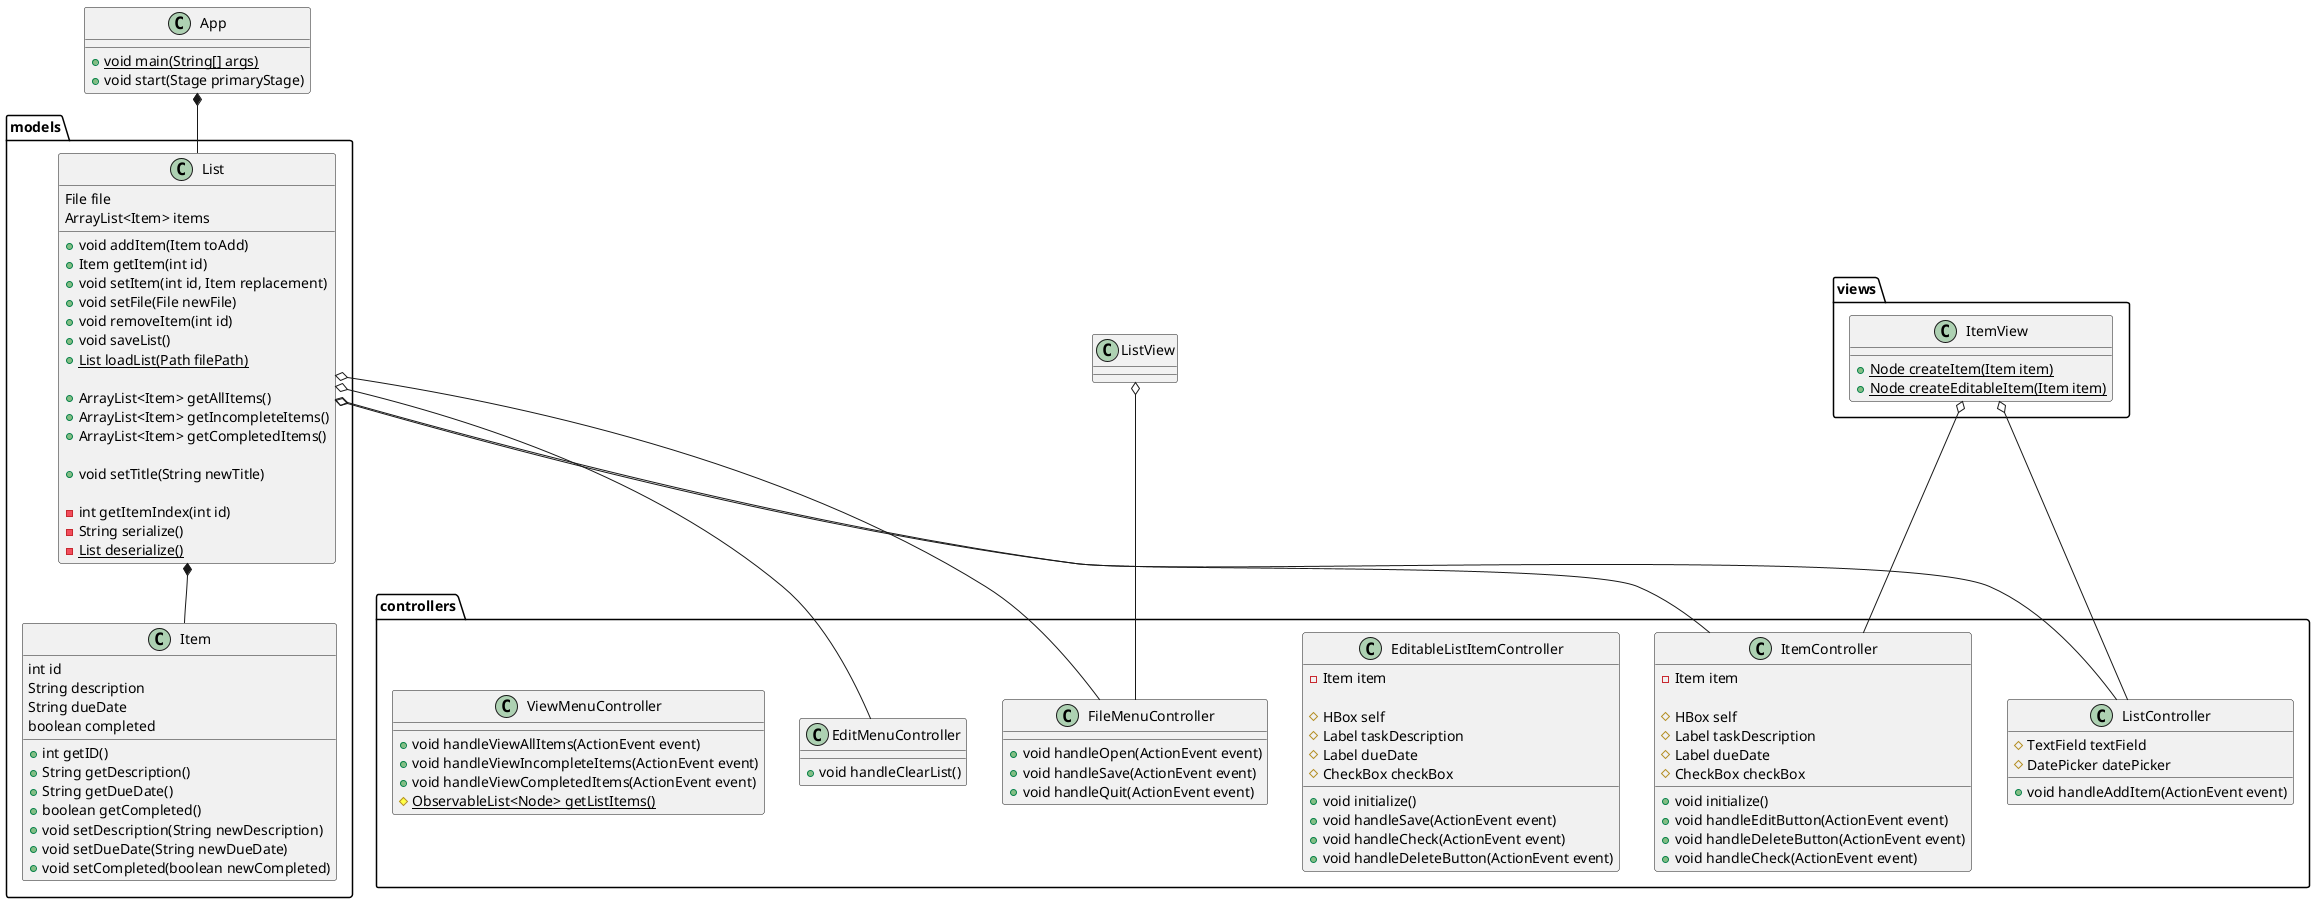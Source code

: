 @startuml
'https://plantuml.com/class-diagram

'Main entrypoint

class App {
    +{static} void main(String[] args)
    +void start(Stage primaryStage)
}

'Views
package views {
    class ItemView {
        +{static} Node createItem(Item item)
        +{static} Node createEditableItem(Item item)
    }
}

'Controllers
package controllers {
    class ListController {
        #TextField textField
        #DatePicker datePicker

        +void handleAddItem(ActionEvent event)
    }

    class ItemController {
        -Item item

        #HBox self
        #Label taskDescription
        #Label dueDate
        #CheckBox checkBox

        +void initialize()
        +void handleEditButton(ActionEvent event)
        +void handleDeleteButton(ActionEvent event)
        +void handleCheck(ActionEvent event)
    }

    class EditableListItemController {
        -Item item

        #HBox self
        #Label taskDescription
        #Label dueDate
        #CheckBox checkBox

        +void initialize()
        +void handleSave(ActionEvent event)
        +void handleCheck(ActionEvent event)
        +void handleDeleteButton(ActionEvent event)
    }

    class FileMenuController {
        +void handleOpen(ActionEvent event)
        +void handleSave(ActionEvent event)
        +void handleQuit(ActionEvent event)
    }

    class EditMenuController {
        +void handleClearList()
    }

    class ViewMenuController {
        +void handleViewAllItems(ActionEvent event)
        +void handleViewIncompleteItems(ActionEvent event)
        +void handleViewCompletedItems(ActionEvent event)
        #{static} ObservableList<Node> getListItems()
    }

}

'Models

package models {

    class List {
        File file
        ArrayList<Item> items

        +void addItem(Item toAdd)
        +Item getItem(int id)
        +void setItem(int id, Item replacement)
        +void setFile(File newFile)
        +void removeItem(int id)
        +void saveList()
        {static} +List loadList(Path filePath)

        +ArrayList<Item> getAllItems()
        +ArrayList<Item> getIncompleteItems()
        +ArrayList<Item> getCompletedItems()

        +void setTitle(String newTitle)

        -int getItemIndex(int id)
        -String serialize()
        -{static} List deserialize()
    }

    class Item {
        int id
        String description
        String dueDate
        boolean completed

        +int getID()
        +String getDescription()
        +String getDueDate()
        +boolean getCompleted()
        +void setDescription(String newDescription)
        +void setDueDate(String newDueDate)
        +void setCompleted(boolean newCompleted)
    }

    List *-- Item
}

'Cross-Package dependencies
List o-- ListController
List o-- FileMenuController
List o-- EditMenuController
List o-- ItemController
ItemView o-- ListController
ItemView o-- ItemController
ListView o-- FileMenuController

App *-- List


@enduml